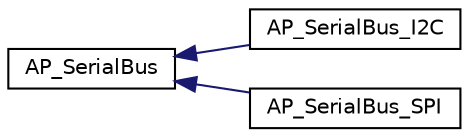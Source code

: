 digraph "Graphical Class Hierarchy"
{
 // INTERACTIVE_SVG=YES
  edge [fontname="Helvetica",fontsize="10",labelfontname="Helvetica",labelfontsize="10"];
  node [fontname="Helvetica",fontsize="10",shape=record];
  rankdir="LR";
  Node1 [label="AP_SerialBus",height=0.2,width=0.4,color="black", fillcolor="white", style="filled",URL="$classAP__SerialBus.html"];
  Node1 -> Node2 [dir="back",color="midnightblue",fontsize="10",style="solid",fontname="Helvetica"];
  Node2 [label="AP_SerialBus_I2C",height=0.2,width=0.4,color="black", fillcolor="white", style="filled",URL="$classAP__SerialBus__I2C.html"];
  Node1 -> Node3 [dir="back",color="midnightblue",fontsize="10",style="solid",fontname="Helvetica"];
  Node3 [label="AP_SerialBus_SPI",height=0.2,width=0.4,color="black", fillcolor="white", style="filled",URL="$classAP__SerialBus__SPI.html"];
}
